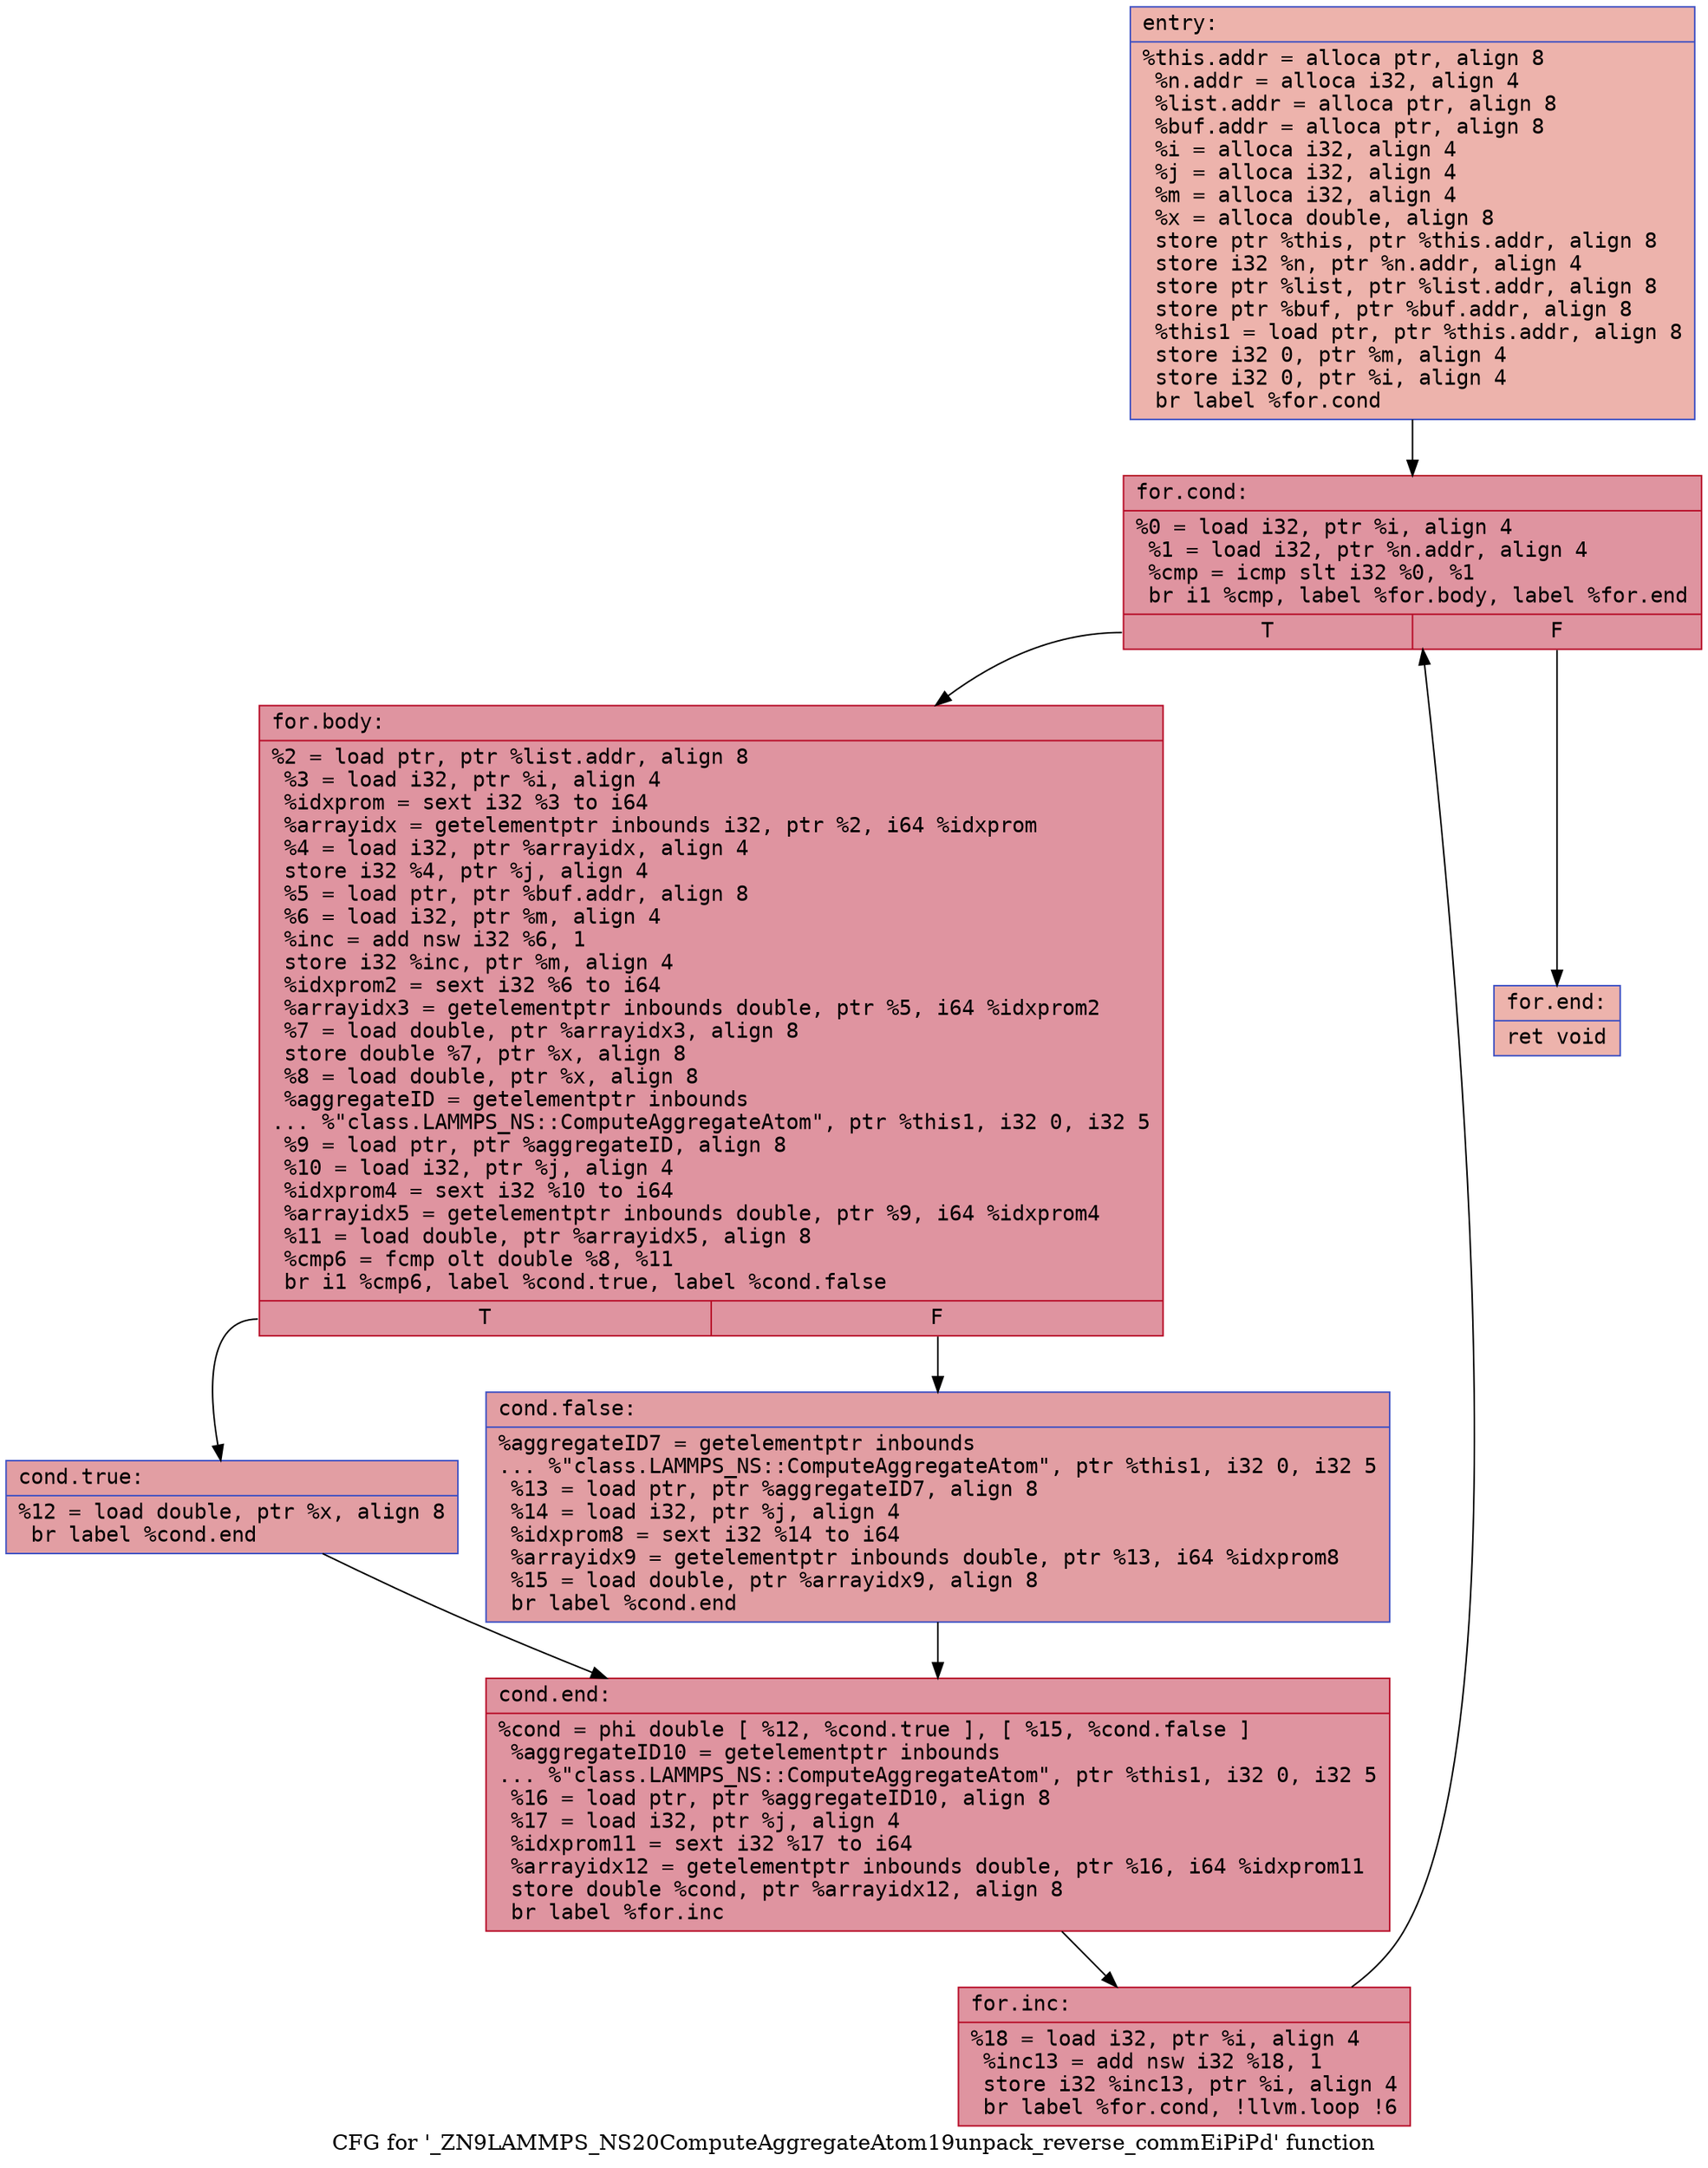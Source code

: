 digraph "CFG for '_ZN9LAMMPS_NS20ComputeAggregateAtom19unpack_reverse_commEiPiPd' function" {
	label="CFG for '_ZN9LAMMPS_NS20ComputeAggregateAtom19unpack_reverse_commEiPiPd' function";

	Node0x5614ad828190 [shape=record,color="#3d50c3ff", style=filled, fillcolor="#d6524470" fontname="Courier",label="{entry:\l|  %this.addr = alloca ptr, align 8\l  %n.addr = alloca i32, align 4\l  %list.addr = alloca ptr, align 8\l  %buf.addr = alloca ptr, align 8\l  %i = alloca i32, align 4\l  %j = alloca i32, align 4\l  %m = alloca i32, align 4\l  %x = alloca double, align 8\l  store ptr %this, ptr %this.addr, align 8\l  store i32 %n, ptr %n.addr, align 4\l  store ptr %list, ptr %list.addr, align 8\l  store ptr %buf, ptr %buf.addr, align 8\l  %this1 = load ptr, ptr %this.addr, align 8\l  store i32 0, ptr %m, align 4\l  store i32 0, ptr %i, align 4\l  br label %for.cond\l}"];
	Node0x5614ad828190 -> Node0x5614ad828fa0[tooltip="entry -> for.cond\nProbability 100.00%" ];
	Node0x5614ad828fa0 [shape=record,color="#b70d28ff", style=filled, fillcolor="#b70d2870" fontname="Courier",label="{for.cond:\l|  %0 = load i32, ptr %i, align 4\l  %1 = load i32, ptr %n.addr, align 4\l  %cmp = icmp slt i32 %0, %1\l  br i1 %cmp, label %for.body, label %for.end\l|{<s0>T|<s1>F}}"];
	Node0x5614ad828fa0:s0 -> Node0x5614ad829240[tooltip="for.cond -> for.body\nProbability 96.88%" ];
	Node0x5614ad828fa0:s1 -> Node0x5614ad8292c0[tooltip="for.cond -> for.end\nProbability 3.12%" ];
	Node0x5614ad829240 [shape=record,color="#b70d28ff", style=filled, fillcolor="#b70d2870" fontname="Courier",label="{for.body:\l|  %2 = load ptr, ptr %list.addr, align 8\l  %3 = load i32, ptr %i, align 4\l  %idxprom = sext i32 %3 to i64\l  %arrayidx = getelementptr inbounds i32, ptr %2, i64 %idxprom\l  %4 = load i32, ptr %arrayidx, align 4\l  store i32 %4, ptr %j, align 4\l  %5 = load ptr, ptr %buf.addr, align 8\l  %6 = load i32, ptr %m, align 4\l  %inc = add nsw i32 %6, 1\l  store i32 %inc, ptr %m, align 4\l  %idxprom2 = sext i32 %6 to i64\l  %arrayidx3 = getelementptr inbounds double, ptr %5, i64 %idxprom2\l  %7 = load double, ptr %arrayidx3, align 8\l  store double %7, ptr %x, align 8\l  %8 = load double, ptr %x, align 8\l  %aggregateID = getelementptr inbounds\l... %\"class.LAMMPS_NS::ComputeAggregateAtom\", ptr %this1, i32 0, i32 5\l  %9 = load ptr, ptr %aggregateID, align 8\l  %10 = load i32, ptr %j, align 4\l  %idxprom4 = sext i32 %10 to i64\l  %arrayidx5 = getelementptr inbounds double, ptr %9, i64 %idxprom4\l  %11 = load double, ptr %arrayidx5, align 8\l  %cmp6 = fcmp olt double %8, %11\l  br i1 %cmp6, label %cond.true, label %cond.false\l|{<s0>T|<s1>F}}"];
	Node0x5614ad829240:s0 -> Node0x5614ad82a300[tooltip="for.body -> cond.true\nProbability 50.00%" ];
	Node0x5614ad829240:s1 -> Node0x5614ad82a350[tooltip="for.body -> cond.false\nProbability 50.00%" ];
	Node0x5614ad82a300 [shape=record,color="#3d50c3ff", style=filled, fillcolor="#be242e70" fontname="Courier",label="{cond.true:\l|  %12 = load double, ptr %x, align 8\l  br label %cond.end\l}"];
	Node0x5614ad82a300 -> Node0x5614ad82a500[tooltip="cond.true -> cond.end\nProbability 100.00%" ];
	Node0x5614ad82a350 [shape=record,color="#3d50c3ff", style=filled, fillcolor="#be242e70" fontname="Courier",label="{cond.false:\l|  %aggregateID7 = getelementptr inbounds\l... %\"class.LAMMPS_NS::ComputeAggregateAtom\", ptr %this1, i32 0, i32 5\l  %13 = load ptr, ptr %aggregateID7, align 8\l  %14 = load i32, ptr %j, align 4\l  %idxprom8 = sext i32 %14 to i64\l  %arrayidx9 = getelementptr inbounds double, ptr %13, i64 %idxprom8\l  %15 = load double, ptr %arrayidx9, align 8\l  br label %cond.end\l}"];
	Node0x5614ad82a350 -> Node0x5614ad82a500[tooltip="cond.false -> cond.end\nProbability 100.00%" ];
	Node0x5614ad82a500 [shape=record,color="#b70d28ff", style=filled, fillcolor="#b70d2870" fontname="Courier",label="{cond.end:\l|  %cond = phi double [ %12, %cond.true ], [ %15, %cond.false ]\l  %aggregateID10 = getelementptr inbounds\l... %\"class.LAMMPS_NS::ComputeAggregateAtom\", ptr %this1, i32 0, i32 5\l  %16 = load ptr, ptr %aggregateID10, align 8\l  %17 = load i32, ptr %j, align 4\l  %idxprom11 = sext i32 %17 to i64\l  %arrayidx12 = getelementptr inbounds double, ptr %16, i64 %idxprom11\l  store double %cond, ptr %arrayidx12, align 8\l  br label %for.inc\l}"];
	Node0x5614ad82a500 -> Node0x5614ad82ae60[tooltip="cond.end -> for.inc\nProbability 100.00%" ];
	Node0x5614ad82ae60 [shape=record,color="#b70d28ff", style=filled, fillcolor="#b70d2870" fontname="Courier",label="{for.inc:\l|  %18 = load i32, ptr %i, align 4\l  %inc13 = add nsw i32 %18, 1\l  store i32 %inc13, ptr %i, align 4\l  br label %for.cond, !llvm.loop !6\l}"];
	Node0x5614ad82ae60 -> Node0x5614ad828fa0[tooltip="for.inc -> for.cond\nProbability 100.00%" ];
	Node0x5614ad8292c0 [shape=record,color="#3d50c3ff", style=filled, fillcolor="#d6524470" fontname="Courier",label="{for.end:\l|  ret void\l}"];
}
